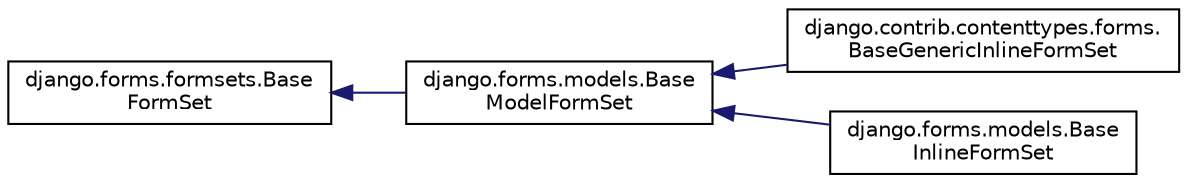 digraph "Graphical Class Hierarchy"
{
 // LATEX_PDF_SIZE
  edge [fontname="Helvetica",fontsize="10",labelfontname="Helvetica",labelfontsize="10"];
  node [fontname="Helvetica",fontsize="10",shape=record];
  rankdir="LR";
  Node0 [label="django.forms.formsets.Base\lFormSet",height=0.2,width=0.4,color="black", fillcolor="white", style="filled",URL="$classdjango_1_1forms_1_1formsets_1_1_base_form_set.html",tooltip=" "];
  Node0 -> Node1 [dir="back",color="midnightblue",fontsize="10",style="solid",fontname="Helvetica"];
  Node1 [label="django.forms.models.Base\lModelFormSet",height=0.2,width=0.4,color="black", fillcolor="white", style="filled",URL="$classdjango_1_1forms_1_1models_1_1_base_model_form_set.html",tooltip=" "];
  Node1 -> Node2 [dir="back",color="midnightblue",fontsize="10",style="solid",fontname="Helvetica"];
  Node2 [label="django.contrib.contenttypes.forms.\lBaseGenericInlineFormSet",height=0.2,width=0.4,color="black", fillcolor="white", style="filled",URL="$classdjango_1_1contrib_1_1contenttypes_1_1forms_1_1_base_generic_inline_form_set.html",tooltip=" "];
  Node1 -> Node3 [dir="back",color="midnightblue",fontsize="10",style="solid",fontname="Helvetica"];
  Node3 [label="django.forms.models.Base\lInlineFormSet",height=0.2,width=0.4,color="black", fillcolor="white", style="filled",URL="$classdjango_1_1forms_1_1models_1_1_base_inline_form_set.html",tooltip=" "];
}
